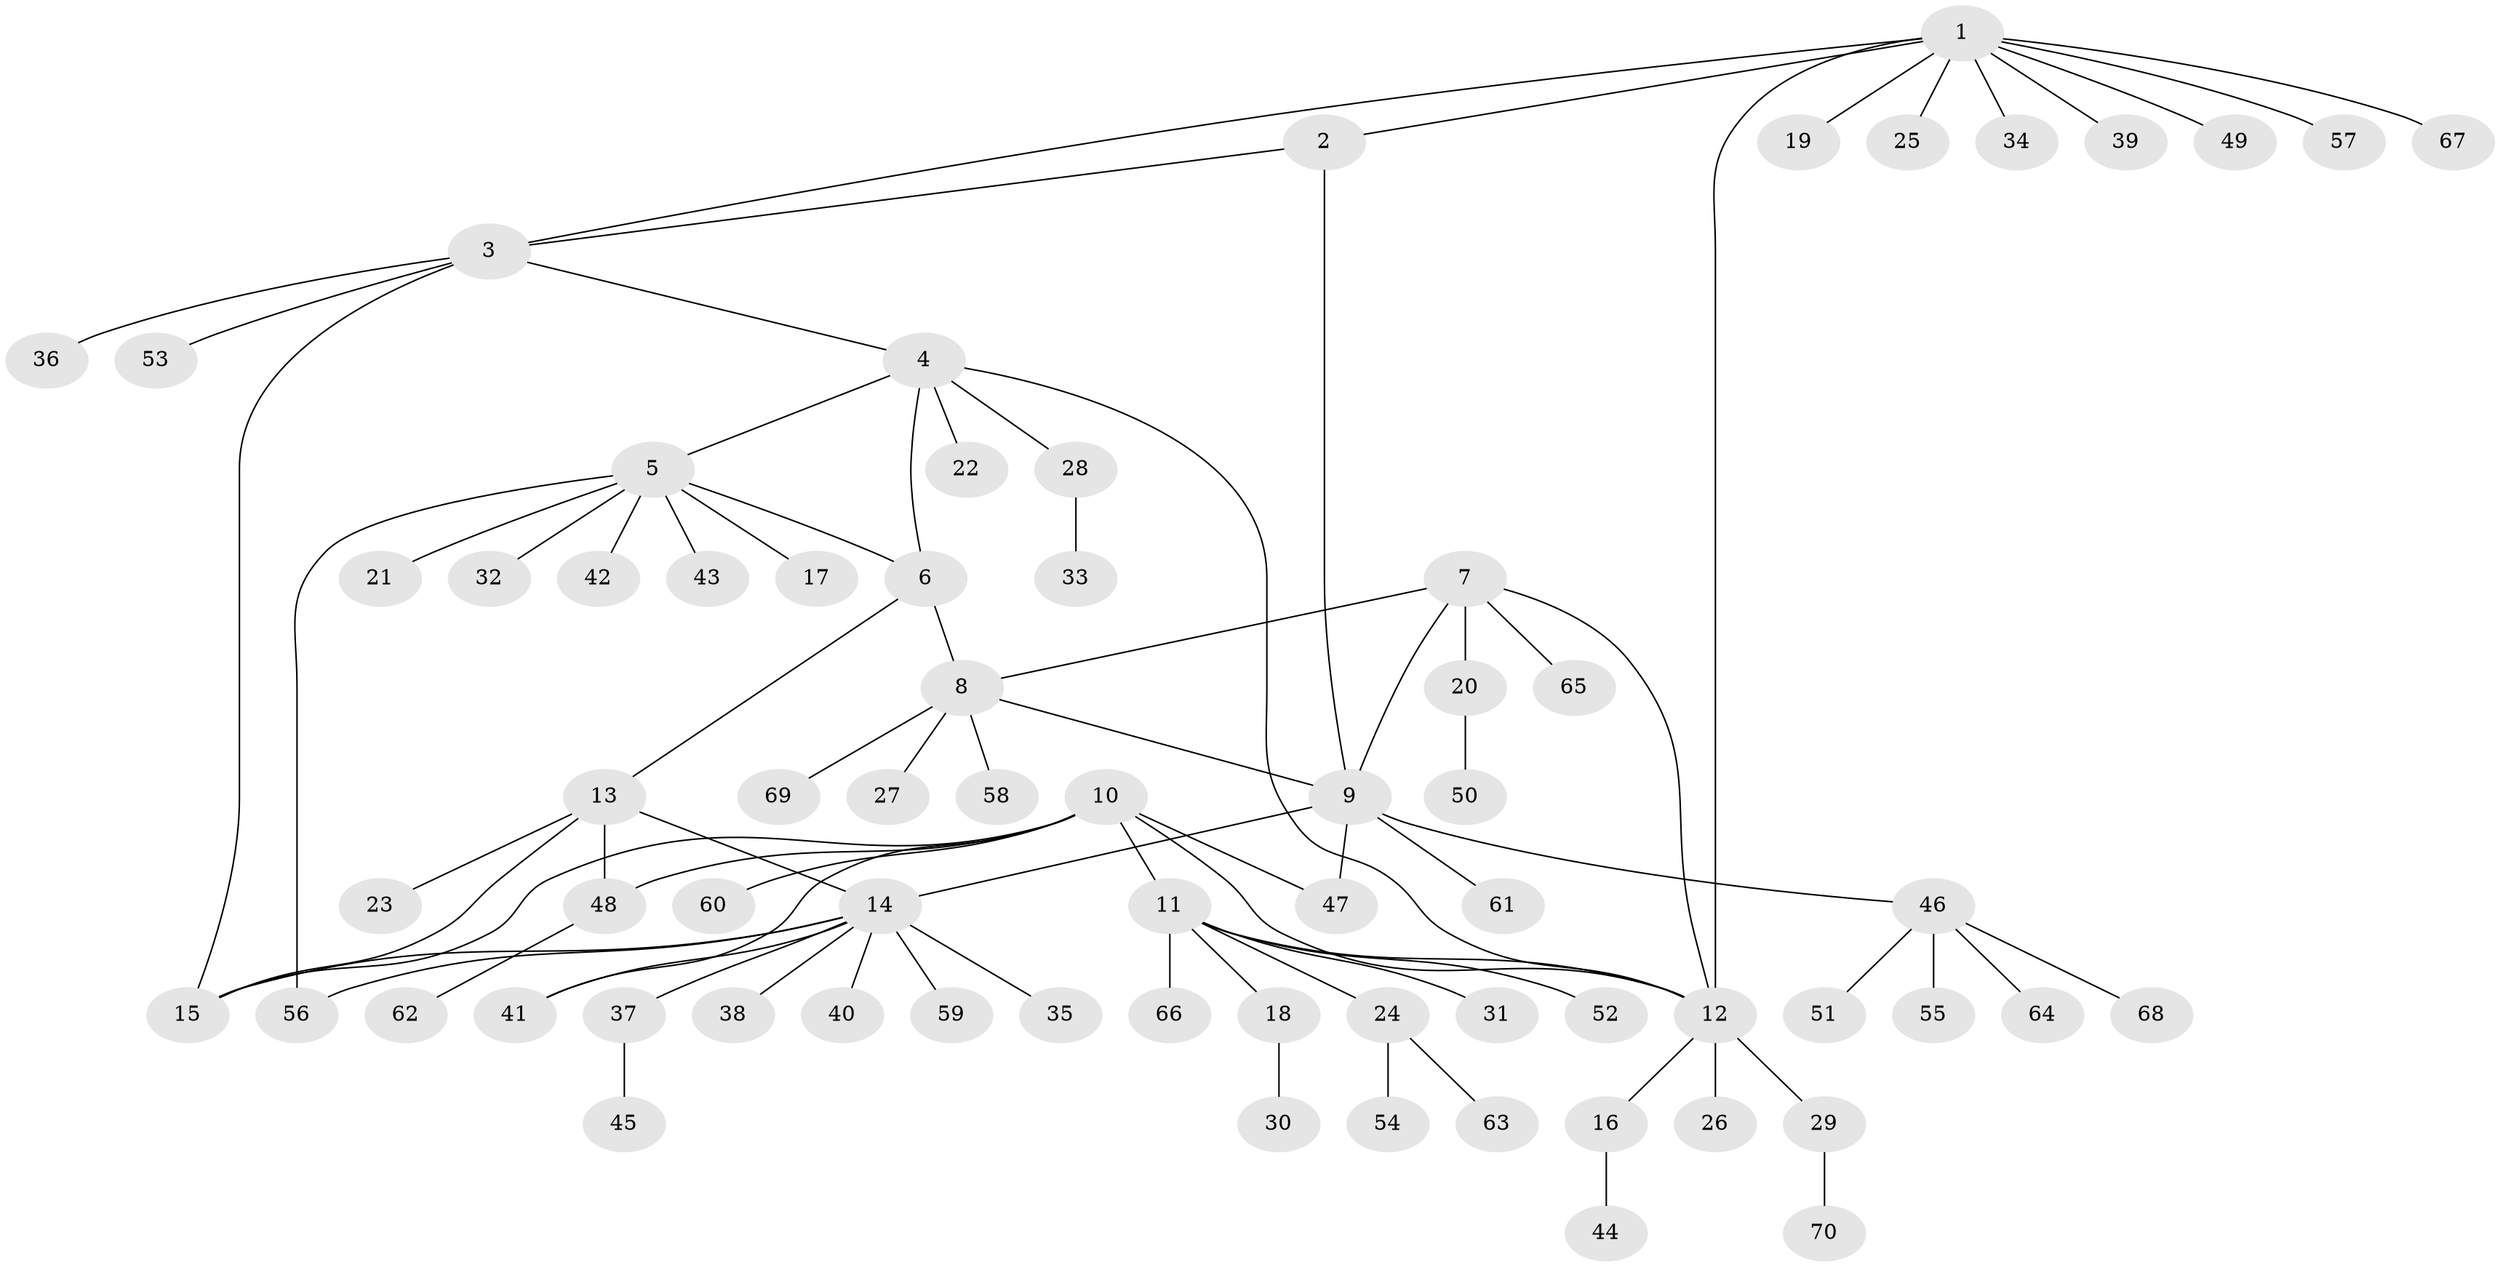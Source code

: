 // coarse degree distribution, {9: 0.022727272727272728, 3: 0.022727272727272728, 5: 0.11363636363636363, 7: 0.045454545454545456, 4: 0.11363636363636363, 6: 0.045454545454545456, 1: 0.5681818181818182, 2: 0.06818181818181818}
// Generated by graph-tools (version 1.1) at 2025/52/03/04/25 22:52:33]
// undirected, 70 vertices, 84 edges
graph export_dot {
  node [color=gray90,style=filled];
  1;
  2;
  3;
  4;
  5;
  6;
  7;
  8;
  9;
  10;
  11;
  12;
  13;
  14;
  15;
  16;
  17;
  18;
  19;
  20;
  21;
  22;
  23;
  24;
  25;
  26;
  27;
  28;
  29;
  30;
  31;
  32;
  33;
  34;
  35;
  36;
  37;
  38;
  39;
  40;
  41;
  42;
  43;
  44;
  45;
  46;
  47;
  48;
  49;
  50;
  51;
  52;
  53;
  54;
  55;
  56;
  57;
  58;
  59;
  60;
  61;
  62;
  63;
  64;
  65;
  66;
  67;
  68;
  69;
  70;
  1 -- 2;
  1 -- 3;
  1 -- 12;
  1 -- 19;
  1 -- 25;
  1 -- 34;
  1 -- 39;
  1 -- 49;
  1 -- 57;
  1 -- 67;
  2 -- 3;
  2 -- 9;
  3 -- 4;
  3 -- 15;
  3 -- 36;
  3 -- 53;
  4 -- 5;
  4 -- 6;
  4 -- 12;
  4 -- 22;
  4 -- 28;
  5 -- 6;
  5 -- 17;
  5 -- 21;
  5 -- 32;
  5 -- 42;
  5 -- 43;
  5 -- 56;
  6 -- 8;
  6 -- 13;
  7 -- 8;
  7 -- 9;
  7 -- 12;
  7 -- 20;
  7 -- 65;
  8 -- 9;
  8 -- 27;
  8 -- 58;
  8 -- 69;
  9 -- 14;
  9 -- 46;
  9 -- 47;
  9 -- 61;
  10 -- 11;
  10 -- 12;
  10 -- 15;
  10 -- 41;
  10 -- 47;
  10 -- 48;
  10 -- 60;
  11 -- 12;
  11 -- 18;
  11 -- 24;
  11 -- 31;
  11 -- 52;
  11 -- 66;
  12 -- 16;
  12 -- 26;
  12 -- 29;
  13 -- 14;
  13 -- 15;
  13 -- 23;
  13 -- 48;
  14 -- 15;
  14 -- 35;
  14 -- 37;
  14 -- 38;
  14 -- 40;
  14 -- 41;
  14 -- 56;
  14 -- 59;
  16 -- 44;
  18 -- 30;
  20 -- 50;
  24 -- 54;
  24 -- 63;
  28 -- 33;
  29 -- 70;
  37 -- 45;
  46 -- 51;
  46 -- 55;
  46 -- 64;
  46 -- 68;
  48 -- 62;
}

